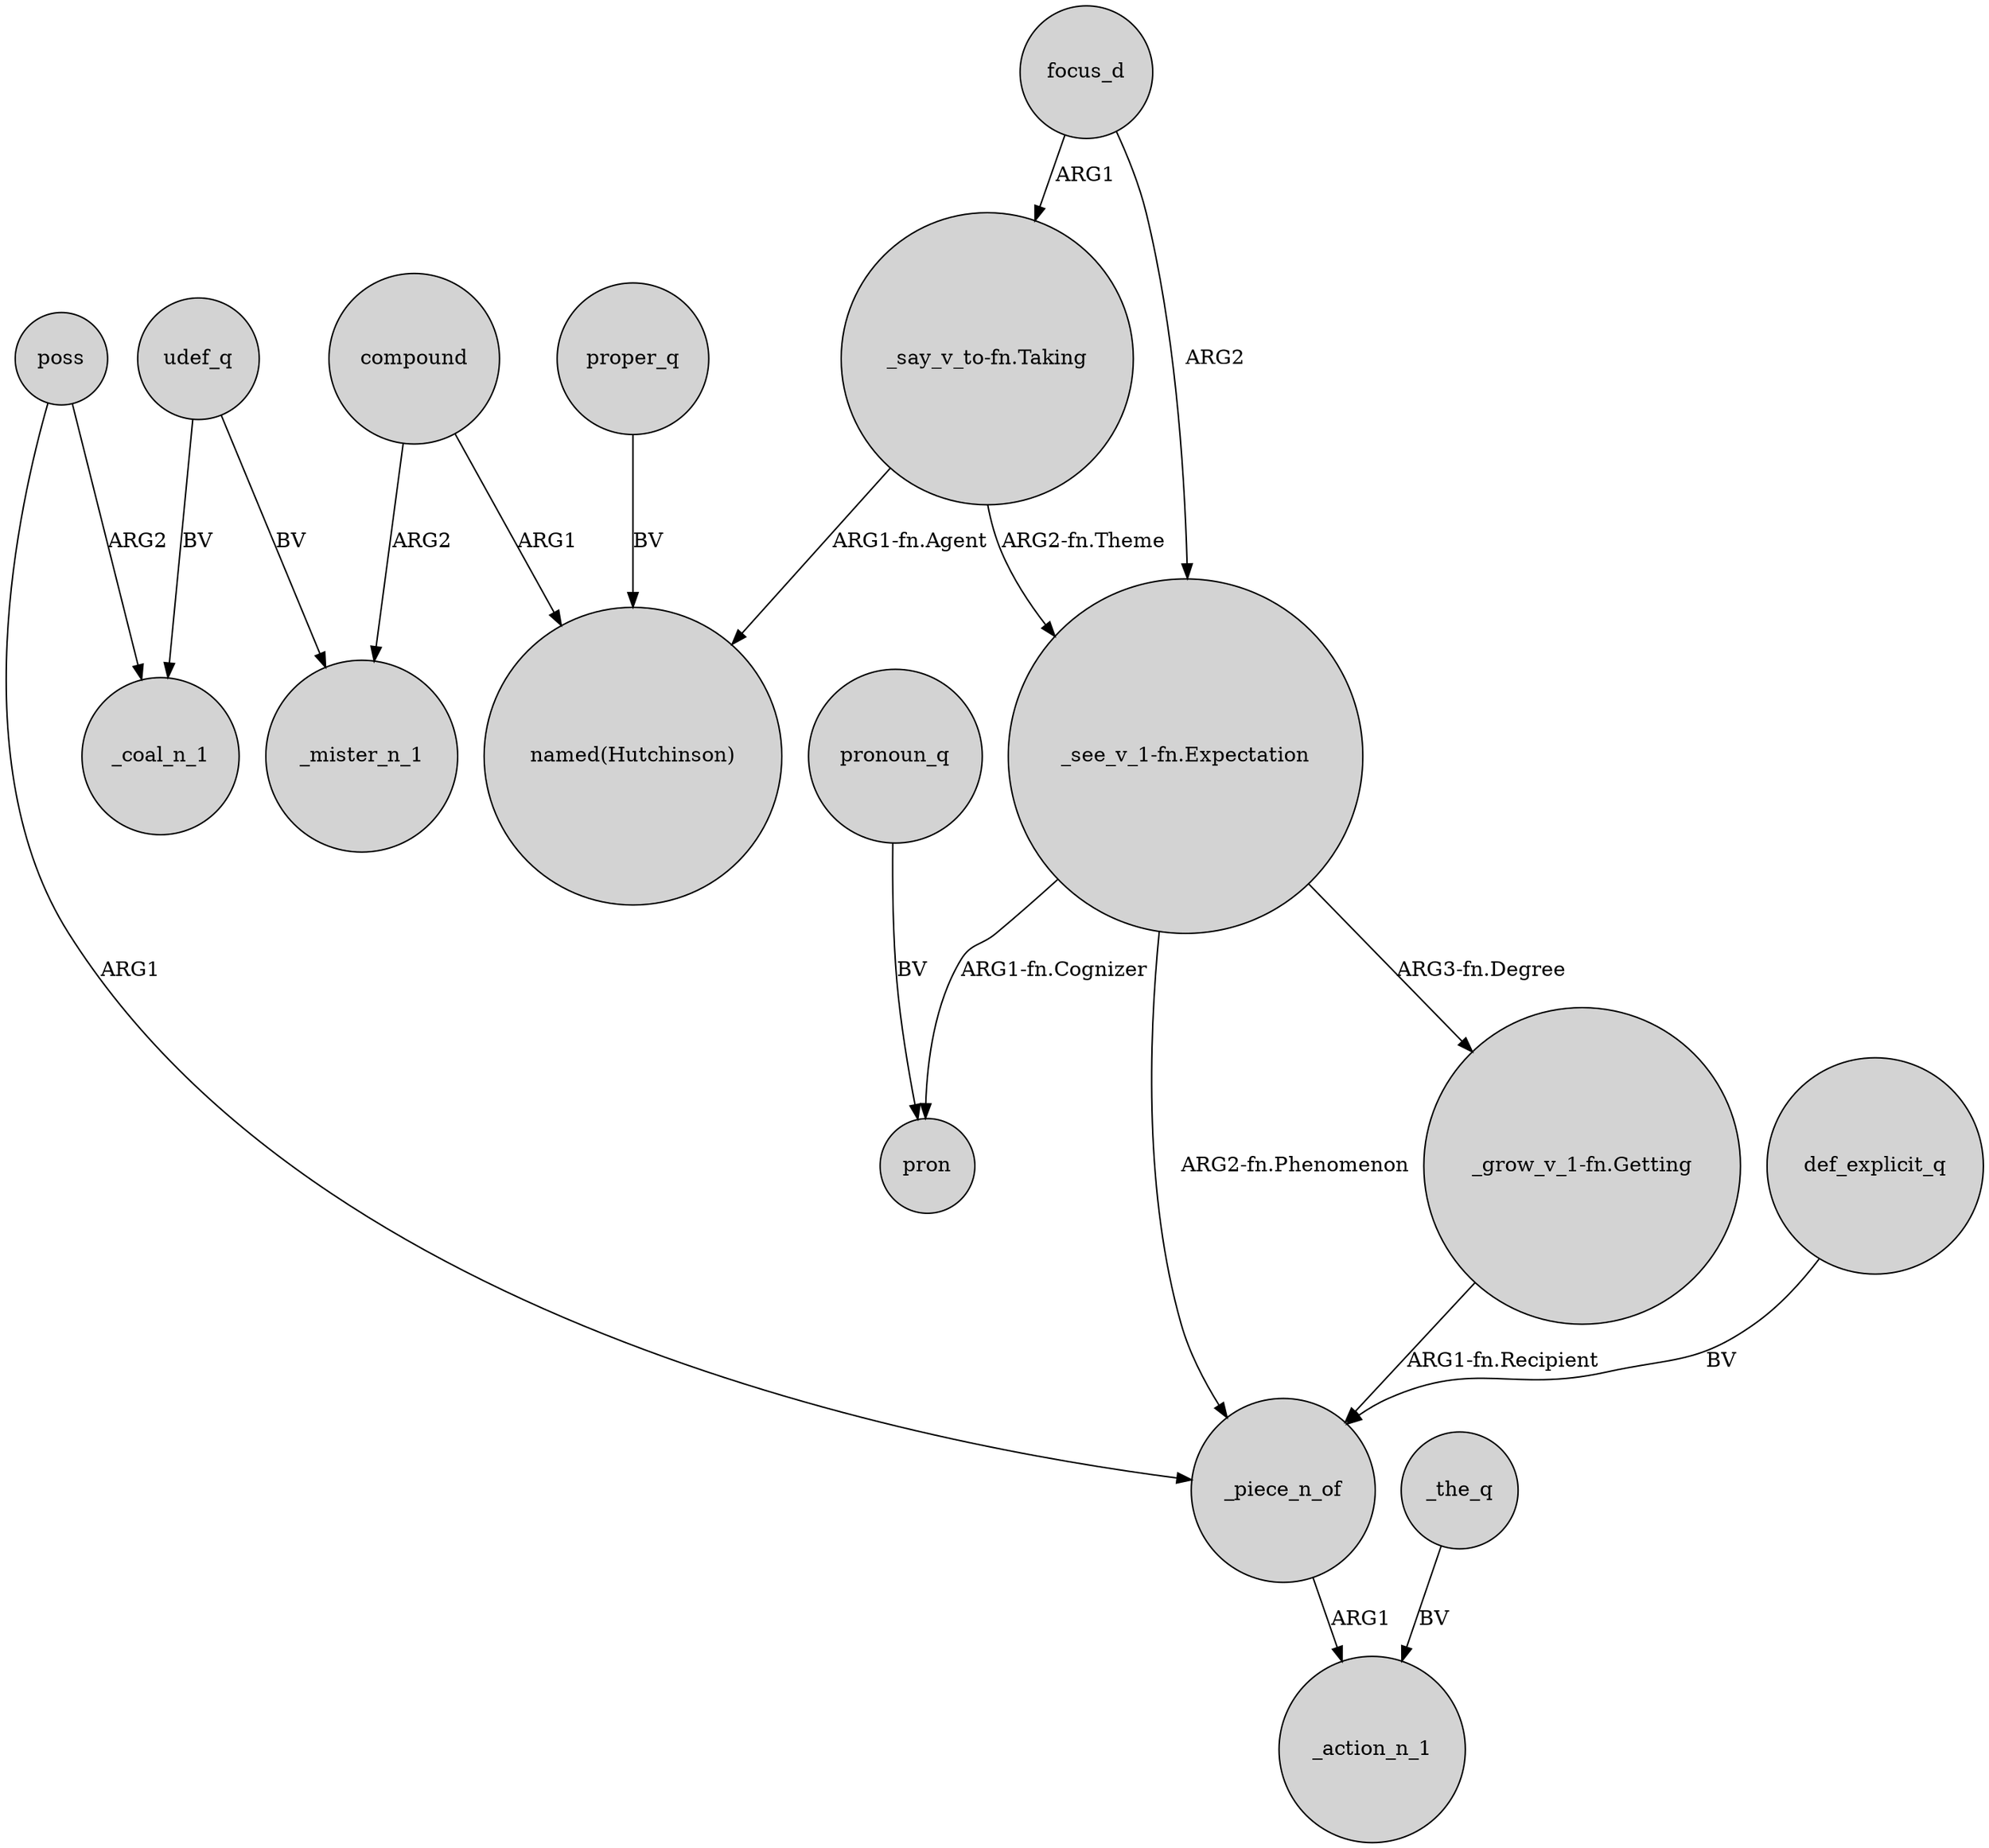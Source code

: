 digraph {
	node [shape=circle style=filled]
	compound -> _mister_n_1 [label=ARG2]
	focus_d -> "_see_v_1-fn.Expectation" [label=ARG2]
	udef_q -> _coal_n_1 [label=BV]
	focus_d -> "_say_v_to-fn.Taking" [label=ARG1]
	"_grow_v_1-fn.Getting" -> _piece_n_of [label="ARG1-fn.Recipient"]
	def_explicit_q -> _piece_n_of [label=BV]
	poss -> _piece_n_of [label=ARG1]
	"_see_v_1-fn.Expectation" -> "_grow_v_1-fn.Getting" [label="ARG3-fn.Degree"]
	_piece_n_of -> _action_n_1 [label=ARG1]
	udef_q -> _mister_n_1 [label=BV]
	"_say_v_to-fn.Taking" -> "_see_v_1-fn.Expectation" [label="ARG2-fn.Theme"]
	_the_q -> _action_n_1 [label=BV]
	compound -> "named(Hutchinson)" [label=ARG1]
	pronoun_q -> pron [label=BV]
	"_see_v_1-fn.Expectation" -> _piece_n_of [label="ARG2-fn.Phenomenon"]
	proper_q -> "named(Hutchinson)" [label=BV]
	"_say_v_to-fn.Taking" -> "named(Hutchinson)" [label="ARG1-fn.Agent"]
	"_see_v_1-fn.Expectation" -> pron [label="ARG1-fn.Cognizer"]
	poss -> _coal_n_1 [label=ARG2]
}
